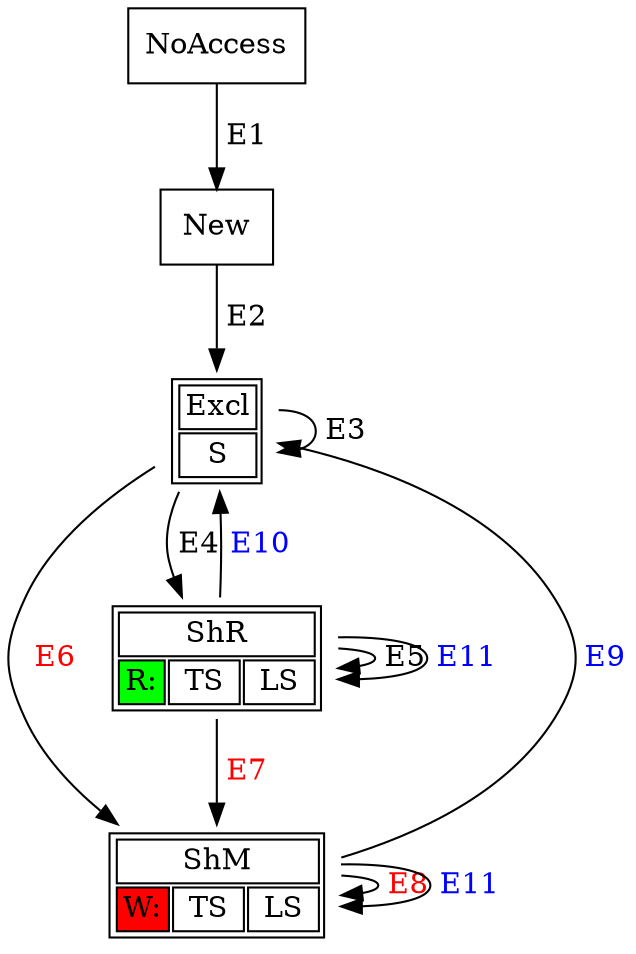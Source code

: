 // This graph show the memory state machine in helgrind 3.3.0

digraph helgrind330{
   NoAccess [shape=rectangle label="NoAccess"];

   New [shape=rectangle label="New"];

   Excl [shape=plaintext label=<<TABLE BGCOLOR="white"> <tr> 
        <td colspan="1">Excl</td> 
      </tr> <tr> 
        <td>S</td>
      </tr> </TABLE>>
    ]
    
    ShM  [shape=plaintext label=<<TABLE BGCOLOR="white"> <tr> 
        <td colspan="3">ShM</td> 
      </tr> <tr> 
        <td bgcolor="red">W:</td>
        <td> TS </td>
        <td> LS </td>
      </tr> </TABLE>>
    ]

    ShR  [shape=plaintext label=<<TABLE BGCOLOR="white"> <tr> 
        <td colspan="3">ShR</td> 
      </tr> <tr> 
        <td bgcolor="green">R:</td>
        <td> TS </td>
        <td> LS </td>
      </tr> </TABLE>>
    ]

   NoAccess -> New   [fontcolor="black" label=" E1"];
   New      -> Excl  [fontcolor="black" label=" E2"];
   Excl     -> Excl  [fontcolor="black" label=" E3"];
   Excl     -> ShR   [fontcolor="black" label=" E4"];
   ShR      -> ShR   [fontcolor="black" label=" E5"];

// race may be reported here 
   Excl     -> ShM   [fontcolor="red"   label=" E6"];
   ShR      -> ShM   [fontcolor="red"   label=" E7"]; 
   ShM      -> ShM   [fontcolor="red"   label=" E8"];

// thread join
   ShM      -> Excl  [fontcolor="blue" label=" E9"];
   ShR      -> Excl  [fontcolor="blue" label=" E10"];
   ShM      -> ShM   [fontcolor="blue" label=" E11"];
   ShR      -> ShR   [fontcolor="blue" label=" E11"];

}
